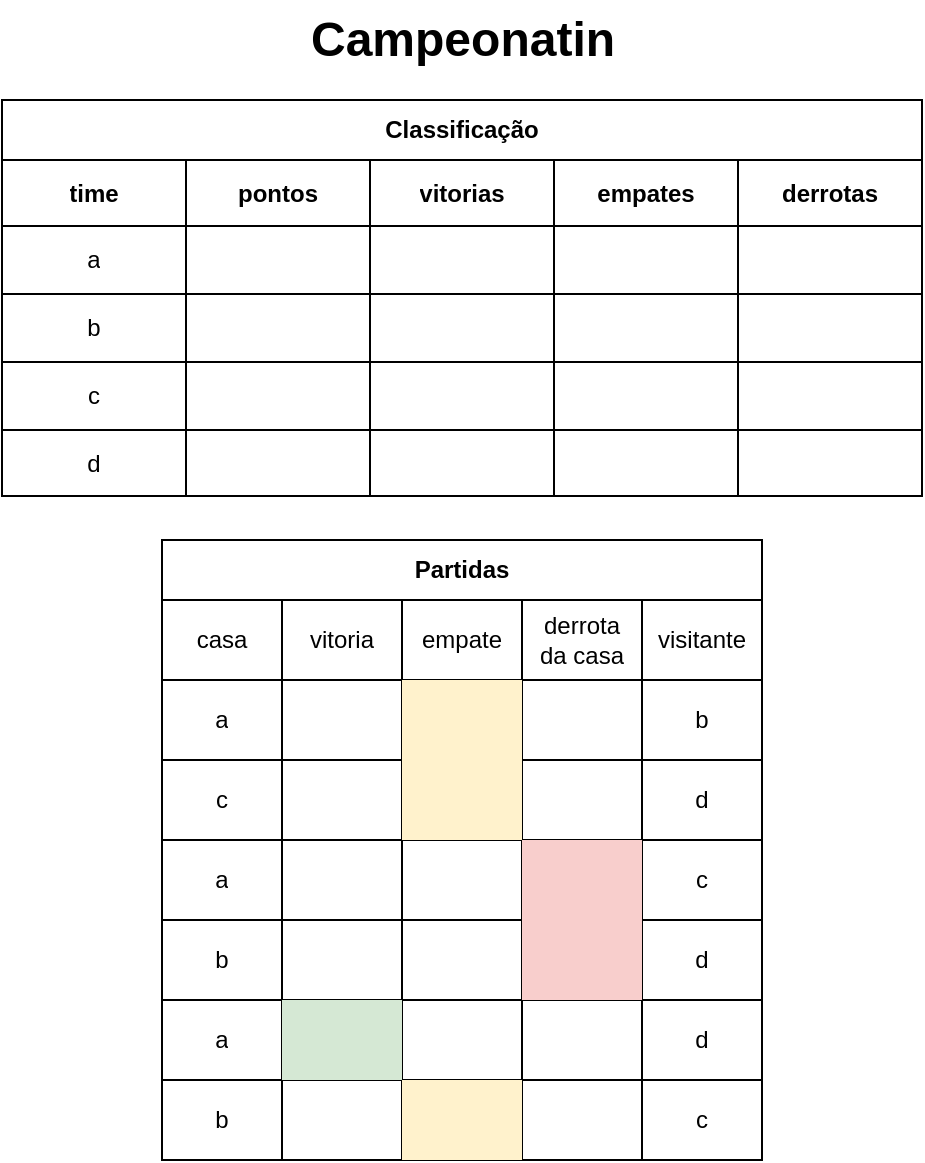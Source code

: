 <mxfile version="14.7.1" type="google"><diagram id="LW6ZiqtYep1UR57HdO0Q" name="Page-1"><mxGraphModel dx="951" dy="627" grid="1" gridSize="10" guides="1" tooltips="1" connect="1" arrows="1" fold="1" page="1" pageScale="1" pageWidth="827" pageHeight="1169" math="0" shadow="0"><root><mxCell id="0"/><mxCell id="1" parent="0"/><mxCell id="lWSjhJ28feu45KxL65Xn-2" value="Campeonatin" style="text;strokeColor=none;fillColor=none;html=1;fontSize=24;fontStyle=1;verticalAlign=middle;align=center;" vertex="1" parent="1"><mxGeometry x="350" y="20" width="100" height="40" as="geometry"/></mxCell><mxCell id="lWSjhJ28feu45KxL65Xn-17" value="Classificação" style="shape=table;html=1;whiteSpace=wrap;startSize=30;container=1;collapsible=0;childLayout=tableLayout;fontStyle=1;align=center;" vertex="1" parent="1"><mxGeometry x="170" y="70" width="460" height="198" as="geometry"/></mxCell><mxCell id="lWSjhJ28feu45KxL65Xn-18" value="" style="shape=partialRectangle;html=1;whiteSpace=wrap;collapsible=0;dropTarget=0;pointerEvents=0;fillColor=none;top=0;left=0;bottom=0;right=0;points=[[0,0.5],[1,0.5]];portConstraint=eastwest;" vertex="1" parent="lWSjhJ28feu45KxL65Xn-17"><mxGeometry y="30" width="460" height="33" as="geometry"/></mxCell><mxCell id="lWSjhJ28feu45KxL65Xn-19" value="time" style="shape=partialRectangle;html=1;whiteSpace=wrap;connectable=0;fillColor=none;top=0;left=0;bottom=0;right=0;overflow=hidden;fontStyle=1" vertex="1" parent="lWSjhJ28feu45KxL65Xn-18"><mxGeometry width="92" height="33" as="geometry"/></mxCell><mxCell id="lWSjhJ28feu45KxL65Xn-20" value="pontos" style="shape=partialRectangle;html=1;whiteSpace=wrap;connectable=0;fillColor=none;top=0;left=0;bottom=0;right=0;overflow=hidden;fontStyle=1" vertex="1" parent="lWSjhJ28feu45KxL65Xn-18"><mxGeometry x="92" width="92" height="33" as="geometry"/></mxCell><mxCell id="lWSjhJ28feu45KxL65Xn-21" value="vitorias" style="shape=partialRectangle;html=1;whiteSpace=wrap;connectable=0;fillColor=none;top=0;left=0;bottom=0;right=0;overflow=hidden;fontStyle=1" vertex="1" parent="lWSjhJ28feu45KxL65Xn-18"><mxGeometry x="184" width="92" height="33" as="geometry"/></mxCell><mxCell id="lWSjhJ28feu45KxL65Xn-115" value="empates" style="shape=partialRectangle;html=1;whiteSpace=wrap;connectable=0;fillColor=none;top=0;left=0;bottom=0;right=0;overflow=hidden;fontStyle=1" vertex="1" parent="lWSjhJ28feu45KxL65Xn-18"><mxGeometry x="276" width="92" height="33" as="geometry"/></mxCell><mxCell id="lWSjhJ28feu45KxL65Xn-30" value="derrotas" style="shape=partialRectangle;html=1;whiteSpace=wrap;connectable=0;fillColor=none;top=0;left=0;bottom=0;right=0;overflow=hidden;fontStyle=1" vertex="1" parent="lWSjhJ28feu45KxL65Xn-18"><mxGeometry x="368" width="92" height="33" as="geometry"/></mxCell><mxCell id="lWSjhJ28feu45KxL65Xn-22" value="" style="shape=partialRectangle;html=1;whiteSpace=wrap;collapsible=0;dropTarget=0;pointerEvents=0;fillColor=none;top=0;left=0;bottom=0;right=0;points=[[0,0.5],[1,0.5]];portConstraint=eastwest;" vertex="1" parent="lWSjhJ28feu45KxL65Xn-17"><mxGeometry y="63" width="460" height="34" as="geometry"/></mxCell><mxCell id="lWSjhJ28feu45KxL65Xn-23" value="a" style="shape=partialRectangle;html=1;whiteSpace=wrap;connectable=0;fillColor=none;top=0;left=0;bottom=0;right=0;overflow=hidden;" vertex="1" parent="lWSjhJ28feu45KxL65Xn-22"><mxGeometry width="92" height="34" as="geometry"/></mxCell><mxCell id="lWSjhJ28feu45KxL65Xn-24" value="" style="shape=partialRectangle;html=1;whiteSpace=wrap;connectable=0;fillColor=none;top=0;left=0;bottom=0;right=0;overflow=hidden;" vertex="1" parent="lWSjhJ28feu45KxL65Xn-22"><mxGeometry x="92" width="92" height="34" as="geometry"/></mxCell><mxCell id="lWSjhJ28feu45KxL65Xn-25" value="" style="shape=partialRectangle;html=1;whiteSpace=wrap;connectable=0;fillColor=none;top=0;left=0;bottom=0;right=0;overflow=hidden;" vertex="1" parent="lWSjhJ28feu45KxL65Xn-22"><mxGeometry x="184" width="92" height="34" as="geometry"/></mxCell><mxCell id="lWSjhJ28feu45KxL65Xn-116" style="shape=partialRectangle;html=1;whiteSpace=wrap;connectable=0;fillColor=none;top=0;left=0;bottom=0;right=0;overflow=hidden;" vertex="1" parent="lWSjhJ28feu45KxL65Xn-22"><mxGeometry x="276" width="92" height="34" as="geometry"/></mxCell><mxCell id="lWSjhJ28feu45KxL65Xn-31" value="" style="shape=partialRectangle;html=1;whiteSpace=wrap;connectable=0;fillColor=none;top=0;left=0;bottom=0;right=0;overflow=hidden;" vertex="1" parent="lWSjhJ28feu45KxL65Xn-22"><mxGeometry x="368" width="92" height="34" as="geometry"/></mxCell><mxCell id="lWSjhJ28feu45KxL65Xn-42" style="shape=partialRectangle;html=1;whiteSpace=wrap;collapsible=0;dropTarget=0;pointerEvents=0;fillColor=none;top=0;left=0;bottom=0;right=0;points=[[0,0.5],[1,0.5]];portConstraint=eastwest;" vertex="1" parent="lWSjhJ28feu45KxL65Xn-17"><mxGeometry y="97" width="460" height="34" as="geometry"/></mxCell><mxCell id="lWSjhJ28feu45KxL65Xn-43" value="b" style="shape=partialRectangle;html=1;whiteSpace=wrap;connectable=0;fillColor=none;top=0;left=0;bottom=0;right=0;overflow=hidden;" vertex="1" parent="lWSjhJ28feu45KxL65Xn-42"><mxGeometry width="92" height="34" as="geometry"/></mxCell><mxCell id="lWSjhJ28feu45KxL65Xn-44" style="shape=partialRectangle;html=1;whiteSpace=wrap;connectable=0;fillColor=none;top=0;left=0;bottom=0;right=0;overflow=hidden;" vertex="1" parent="lWSjhJ28feu45KxL65Xn-42"><mxGeometry x="92" width="92" height="34" as="geometry"/></mxCell><mxCell id="lWSjhJ28feu45KxL65Xn-45" style="shape=partialRectangle;html=1;whiteSpace=wrap;connectable=0;fillColor=none;top=0;left=0;bottom=0;right=0;overflow=hidden;" vertex="1" parent="lWSjhJ28feu45KxL65Xn-42"><mxGeometry x="184" width="92" height="34" as="geometry"/></mxCell><mxCell id="lWSjhJ28feu45KxL65Xn-117" style="shape=partialRectangle;html=1;whiteSpace=wrap;connectable=0;fillColor=none;top=0;left=0;bottom=0;right=0;overflow=hidden;" vertex="1" parent="lWSjhJ28feu45KxL65Xn-42"><mxGeometry x="276" width="92" height="34" as="geometry"/></mxCell><mxCell id="lWSjhJ28feu45KxL65Xn-46" value="" style="shape=partialRectangle;html=1;whiteSpace=wrap;connectable=0;fillColor=none;top=0;left=0;bottom=0;right=0;overflow=hidden;" vertex="1" parent="lWSjhJ28feu45KxL65Xn-42"><mxGeometry x="368" width="92" height="34" as="geometry"/></mxCell><mxCell id="lWSjhJ28feu45KxL65Xn-36" style="shape=partialRectangle;html=1;whiteSpace=wrap;collapsible=0;dropTarget=0;pointerEvents=0;fillColor=none;top=0;left=0;bottom=0;right=0;points=[[0,0.5],[1,0.5]];portConstraint=eastwest;" vertex="1" parent="lWSjhJ28feu45KxL65Xn-17"><mxGeometry y="131" width="460" height="34" as="geometry"/></mxCell><mxCell id="lWSjhJ28feu45KxL65Xn-37" value="c" style="shape=partialRectangle;html=1;whiteSpace=wrap;connectable=0;fillColor=none;top=0;left=0;bottom=0;right=0;overflow=hidden;" vertex="1" parent="lWSjhJ28feu45KxL65Xn-36"><mxGeometry width="92" height="34" as="geometry"/></mxCell><mxCell id="lWSjhJ28feu45KxL65Xn-38" value="" style="shape=partialRectangle;html=1;whiteSpace=wrap;connectable=0;fillColor=none;top=0;left=0;bottom=0;right=0;overflow=hidden;" vertex="1" parent="lWSjhJ28feu45KxL65Xn-36"><mxGeometry x="92" width="92" height="34" as="geometry"/></mxCell><mxCell id="lWSjhJ28feu45KxL65Xn-39" value="" style="shape=partialRectangle;html=1;whiteSpace=wrap;connectable=0;fillColor=none;top=0;left=0;bottom=0;right=0;overflow=hidden;" vertex="1" parent="lWSjhJ28feu45KxL65Xn-36"><mxGeometry x="184" width="92" height="34" as="geometry"/></mxCell><mxCell id="lWSjhJ28feu45KxL65Xn-118" value="" style="shape=partialRectangle;html=1;whiteSpace=wrap;connectable=0;fillColor=none;top=0;left=0;bottom=0;right=0;overflow=hidden;" vertex="1" parent="lWSjhJ28feu45KxL65Xn-36"><mxGeometry x="276" width="92" height="34" as="geometry"/></mxCell><mxCell id="lWSjhJ28feu45KxL65Xn-40" style="shape=partialRectangle;html=1;whiteSpace=wrap;connectable=0;fillColor=none;top=0;left=0;bottom=0;right=0;overflow=hidden;" vertex="1" parent="lWSjhJ28feu45KxL65Xn-36"><mxGeometry x="368" width="92" height="34" as="geometry"/></mxCell><mxCell id="lWSjhJ28feu45KxL65Xn-26" value="" style="shape=partialRectangle;html=1;whiteSpace=wrap;collapsible=0;dropTarget=0;pointerEvents=0;fillColor=none;top=0;left=0;bottom=0;right=0;points=[[0,0.5],[1,0.5]];portConstraint=eastwest;" vertex="1" parent="lWSjhJ28feu45KxL65Xn-17"><mxGeometry y="165" width="460" height="33" as="geometry"/></mxCell><mxCell id="lWSjhJ28feu45KxL65Xn-27" value="d" style="shape=partialRectangle;html=1;whiteSpace=wrap;connectable=0;fillColor=none;top=0;left=0;bottom=0;right=0;overflow=hidden;" vertex="1" parent="lWSjhJ28feu45KxL65Xn-26"><mxGeometry width="92" height="33" as="geometry"/></mxCell><mxCell id="lWSjhJ28feu45KxL65Xn-28" value="" style="shape=partialRectangle;html=1;whiteSpace=wrap;connectable=0;fillColor=none;top=0;left=0;bottom=0;right=0;overflow=hidden;" vertex="1" parent="lWSjhJ28feu45KxL65Xn-26"><mxGeometry x="92" width="92" height="33" as="geometry"/></mxCell><mxCell id="lWSjhJ28feu45KxL65Xn-29" value="" style="shape=partialRectangle;html=1;whiteSpace=wrap;connectable=0;fillColor=none;top=0;left=0;bottom=0;right=0;overflow=hidden;" vertex="1" parent="lWSjhJ28feu45KxL65Xn-26"><mxGeometry x="184" width="92" height="33" as="geometry"/></mxCell><mxCell id="lWSjhJ28feu45KxL65Xn-119" value="" style="shape=partialRectangle;html=1;whiteSpace=wrap;connectable=0;fillColor=none;top=0;left=0;bottom=0;right=0;overflow=hidden;" vertex="1" parent="lWSjhJ28feu45KxL65Xn-26"><mxGeometry x="276" width="92" height="33" as="geometry"/></mxCell><mxCell id="lWSjhJ28feu45KxL65Xn-32" style="shape=partialRectangle;html=1;whiteSpace=wrap;connectable=0;fillColor=none;top=0;left=0;bottom=0;right=0;overflow=hidden;" vertex="1" parent="lWSjhJ28feu45KxL65Xn-26"><mxGeometry x="368" width="92" height="33" as="geometry"/></mxCell><mxCell id="lWSjhJ28feu45KxL65Xn-48" value="Partidas" style="shape=table;html=1;whiteSpace=wrap;startSize=30;container=1;collapsible=0;childLayout=tableLayout;fontStyle=1;align=center;" vertex="1" parent="1"><mxGeometry x="250" y="290" width="300" height="310" as="geometry"/></mxCell><mxCell id="lWSjhJ28feu45KxL65Xn-109" style="shape=partialRectangle;html=1;whiteSpace=wrap;collapsible=0;dropTarget=0;pointerEvents=0;fillColor=none;top=0;left=0;bottom=0;right=0;points=[[0,0.5],[1,0.5]];portConstraint=eastwest;" vertex="1" parent="lWSjhJ28feu45KxL65Xn-48"><mxGeometry y="30" width="300" height="40" as="geometry"/></mxCell><mxCell id="lWSjhJ28feu45KxL65Xn-110" value="casa" style="shape=partialRectangle;html=1;whiteSpace=wrap;connectable=0;fillColor=none;top=0;left=0;bottom=0;right=0;overflow=hidden;" vertex="1" parent="lWSjhJ28feu45KxL65Xn-109"><mxGeometry width="60" height="40" as="geometry"/></mxCell><mxCell id="lWSjhJ28feu45KxL65Xn-111" value="vitoria" style="shape=partialRectangle;html=1;whiteSpace=wrap;connectable=0;fillColor=none;top=0;left=0;bottom=0;right=0;overflow=hidden;" vertex="1" parent="lWSjhJ28feu45KxL65Xn-109"><mxGeometry x="60" width="60" height="40" as="geometry"/></mxCell><mxCell id="lWSjhJ28feu45KxL65Xn-112" value="empate" style="shape=partialRectangle;html=1;whiteSpace=wrap;connectable=0;fillColor=none;top=0;left=0;bottom=0;right=0;overflow=hidden;" vertex="1" parent="lWSjhJ28feu45KxL65Xn-109"><mxGeometry x="120" width="60" height="40" as="geometry"/></mxCell><mxCell id="lWSjhJ28feu45KxL65Xn-113" value="derrota&lt;br&gt;da casa" style="shape=partialRectangle;html=1;whiteSpace=wrap;connectable=0;fillColor=none;top=0;left=0;bottom=0;right=0;overflow=hidden;" vertex="1" parent="lWSjhJ28feu45KxL65Xn-109"><mxGeometry x="180" width="60" height="40" as="geometry"/></mxCell><mxCell id="lWSjhJ28feu45KxL65Xn-114" value="visitante" style="shape=partialRectangle;html=1;whiteSpace=wrap;connectable=0;fillColor=none;top=0;left=0;bottom=0;right=0;overflow=hidden;" vertex="1" parent="lWSjhJ28feu45KxL65Xn-109"><mxGeometry x="240" width="60" height="40" as="geometry"/></mxCell><mxCell id="lWSjhJ28feu45KxL65Xn-49" value="" style="shape=partialRectangle;html=1;whiteSpace=wrap;collapsible=0;dropTarget=0;pointerEvents=0;fillColor=none;top=0;left=0;bottom=0;right=0;points=[[0,0.5],[1,0.5]];portConstraint=eastwest;" vertex="1" parent="lWSjhJ28feu45KxL65Xn-48"><mxGeometry y="70" width="300" height="40" as="geometry"/></mxCell><mxCell id="lWSjhJ28feu45KxL65Xn-50" value="a" style="shape=partialRectangle;html=1;whiteSpace=wrap;connectable=0;fillColor=none;top=0;left=0;bottom=0;right=0;overflow=hidden;" vertex="1" parent="lWSjhJ28feu45KxL65Xn-49"><mxGeometry width="60" height="40" as="geometry"/></mxCell><mxCell id="lWSjhJ28feu45KxL65Xn-51" value="" style="shape=partialRectangle;html=1;whiteSpace=wrap;connectable=0;top=0;left=0;bottom=0;right=0;overflow=hidden;strokeColor=#666666;fontColor=#333333;fillColor=none;" vertex="1" parent="lWSjhJ28feu45KxL65Xn-49"><mxGeometry x="60" width="60" height="40" as="geometry"/></mxCell><mxCell id="lWSjhJ28feu45KxL65Xn-52" value="" style="shape=partialRectangle;html=1;whiteSpace=wrap;connectable=0;fillColor=#fff2cc;top=0;left=0;bottom=0;right=0;overflow=hidden;strokeColor=#d6b656;" vertex="1" parent="lWSjhJ28feu45KxL65Xn-49"><mxGeometry x="120" width="60" height="40" as="geometry"/></mxCell><mxCell id="lWSjhJ28feu45KxL65Xn-61" style="shape=partialRectangle;html=1;whiteSpace=wrap;connectable=0;fillColor=none;top=0;left=0;bottom=0;right=0;overflow=hidden;" vertex="1" parent="lWSjhJ28feu45KxL65Xn-49"><mxGeometry x="180" width="60" height="40" as="geometry"/></mxCell><mxCell id="lWSjhJ28feu45KxL65Xn-64" value="b" style="shape=partialRectangle;html=1;whiteSpace=wrap;connectable=0;fillColor=none;top=0;left=0;bottom=0;right=0;overflow=hidden;" vertex="1" parent="lWSjhJ28feu45KxL65Xn-49"><mxGeometry x="240" width="60" height="40" as="geometry"/></mxCell><mxCell id="lWSjhJ28feu45KxL65Xn-53" value="" style="shape=partialRectangle;html=1;whiteSpace=wrap;collapsible=0;dropTarget=0;pointerEvents=0;fillColor=none;top=0;left=0;bottom=0;right=0;points=[[0,0.5],[1,0.5]];portConstraint=eastwest;" vertex="1" parent="lWSjhJ28feu45KxL65Xn-48"><mxGeometry y="110" width="300" height="40" as="geometry"/></mxCell><mxCell id="lWSjhJ28feu45KxL65Xn-54" value="c" style="shape=partialRectangle;html=1;whiteSpace=wrap;connectable=0;fillColor=none;top=0;left=0;bottom=0;right=0;overflow=hidden;" vertex="1" parent="lWSjhJ28feu45KxL65Xn-53"><mxGeometry width="60" height="40" as="geometry"/></mxCell><mxCell id="lWSjhJ28feu45KxL65Xn-55" value="" style="shape=partialRectangle;html=1;whiteSpace=wrap;connectable=0;fillColor=none;top=0;left=0;bottom=0;right=0;overflow=hidden;" vertex="1" parent="lWSjhJ28feu45KxL65Xn-53"><mxGeometry x="60" width="60" height="40" as="geometry"/></mxCell><mxCell id="lWSjhJ28feu45KxL65Xn-56" value="" style="shape=partialRectangle;html=1;whiteSpace=wrap;connectable=0;fillColor=#fff2cc;top=0;left=0;bottom=0;right=0;overflow=hidden;strokeColor=#d6b656;" vertex="1" parent="lWSjhJ28feu45KxL65Xn-53"><mxGeometry x="120" width="60" height="40" as="geometry"/></mxCell><mxCell id="lWSjhJ28feu45KxL65Xn-62" style="shape=partialRectangle;html=1;whiteSpace=wrap;connectable=0;fillColor=none;top=0;left=0;bottom=0;right=0;overflow=hidden;" vertex="1" parent="lWSjhJ28feu45KxL65Xn-53"><mxGeometry x="180" width="60" height="40" as="geometry"/></mxCell><mxCell id="lWSjhJ28feu45KxL65Xn-65" value="d" style="shape=partialRectangle;html=1;whiteSpace=wrap;connectable=0;fillColor=none;top=0;left=0;bottom=0;right=0;overflow=hidden;" vertex="1" parent="lWSjhJ28feu45KxL65Xn-53"><mxGeometry x="240" width="60" height="40" as="geometry"/></mxCell><mxCell id="lWSjhJ28feu45KxL65Xn-57" value="" style="shape=partialRectangle;html=1;whiteSpace=wrap;collapsible=0;dropTarget=0;pointerEvents=0;fillColor=none;top=0;left=0;bottom=0;right=0;points=[[0,0.5],[1,0.5]];portConstraint=eastwest;" vertex="1" parent="lWSjhJ28feu45KxL65Xn-48"><mxGeometry y="150" width="300" height="40" as="geometry"/></mxCell><mxCell id="lWSjhJ28feu45KxL65Xn-58" value="a" style="shape=partialRectangle;html=1;whiteSpace=wrap;connectable=0;fillColor=none;top=0;left=0;bottom=0;right=0;overflow=hidden;" vertex="1" parent="lWSjhJ28feu45KxL65Xn-57"><mxGeometry width="60" height="40" as="geometry"/></mxCell><mxCell id="lWSjhJ28feu45KxL65Xn-59" value="" style="shape=partialRectangle;html=1;whiteSpace=wrap;connectable=0;fillColor=none;top=0;left=0;bottom=0;right=0;overflow=hidden;" vertex="1" parent="lWSjhJ28feu45KxL65Xn-57"><mxGeometry x="60" width="60" height="40" as="geometry"/></mxCell><mxCell id="lWSjhJ28feu45KxL65Xn-60" value="" style="shape=partialRectangle;html=1;whiteSpace=wrap;connectable=0;fillColor=none;top=0;left=0;bottom=0;right=0;overflow=hidden;" vertex="1" parent="lWSjhJ28feu45KxL65Xn-57"><mxGeometry x="120" width="60" height="40" as="geometry"/></mxCell><mxCell id="lWSjhJ28feu45KxL65Xn-63" style="shape=partialRectangle;html=1;whiteSpace=wrap;connectable=0;fillColor=#f8cecc;top=0;left=0;bottom=0;right=0;overflow=hidden;strokeColor=#b85450;" vertex="1" parent="lWSjhJ28feu45KxL65Xn-57"><mxGeometry x="180" width="60" height="40" as="geometry"/></mxCell><mxCell id="lWSjhJ28feu45KxL65Xn-66" value="c" style="shape=partialRectangle;html=1;whiteSpace=wrap;connectable=0;fillColor=none;top=0;left=0;bottom=0;right=0;overflow=hidden;" vertex="1" parent="lWSjhJ28feu45KxL65Xn-57"><mxGeometry x="240" width="60" height="40" as="geometry"/></mxCell><mxCell id="lWSjhJ28feu45KxL65Xn-103" style="shape=partialRectangle;html=1;whiteSpace=wrap;collapsible=0;dropTarget=0;pointerEvents=0;fillColor=none;top=0;left=0;bottom=0;right=0;points=[[0,0.5],[1,0.5]];portConstraint=eastwest;" vertex="1" parent="lWSjhJ28feu45KxL65Xn-48"><mxGeometry y="190" width="300" height="40" as="geometry"/></mxCell><mxCell id="lWSjhJ28feu45KxL65Xn-104" value="b" style="shape=partialRectangle;html=1;whiteSpace=wrap;connectable=0;fillColor=none;top=0;left=0;bottom=0;right=0;overflow=hidden;" vertex="1" parent="lWSjhJ28feu45KxL65Xn-103"><mxGeometry width="60" height="40" as="geometry"/></mxCell><mxCell id="lWSjhJ28feu45KxL65Xn-105" style="shape=partialRectangle;html=1;whiteSpace=wrap;connectable=0;fillColor=none;top=0;left=0;bottom=0;right=0;overflow=hidden;" vertex="1" parent="lWSjhJ28feu45KxL65Xn-103"><mxGeometry x="60" width="60" height="40" as="geometry"/></mxCell><mxCell id="lWSjhJ28feu45KxL65Xn-106" style="shape=partialRectangle;html=1;whiteSpace=wrap;connectable=0;fillColor=none;top=0;left=0;bottom=0;right=0;overflow=hidden;" vertex="1" parent="lWSjhJ28feu45KxL65Xn-103"><mxGeometry x="120" width="60" height="40" as="geometry"/></mxCell><mxCell id="lWSjhJ28feu45KxL65Xn-107" style="shape=partialRectangle;html=1;whiteSpace=wrap;connectable=0;fillColor=#f8cecc;top=0;left=0;bottom=0;right=0;overflow=hidden;strokeColor=#b85450;" vertex="1" parent="lWSjhJ28feu45KxL65Xn-103"><mxGeometry x="180" width="60" height="40" as="geometry"/></mxCell><mxCell id="lWSjhJ28feu45KxL65Xn-108" value="d" style="shape=partialRectangle;html=1;whiteSpace=wrap;connectable=0;fillColor=none;top=0;left=0;bottom=0;right=0;overflow=hidden;" vertex="1" parent="lWSjhJ28feu45KxL65Xn-103"><mxGeometry x="240" width="60" height="40" as="geometry"/></mxCell><mxCell id="lWSjhJ28feu45KxL65Xn-97" style="shape=partialRectangle;html=1;whiteSpace=wrap;collapsible=0;dropTarget=0;pointerEvents=0;fillColor=none;top=0;left=0;bottom=0;right=0;points=[[0,0.5],[1,0.5]];portConstraint=eastwest;" vertex="1" parent="lWSjhJ28feu45KxL65Xn-48"><mxGeometry y="230" width="300" height="40" as="geometry"/></mxCell><mxCell id="lWSjhJ28feu45KxL65Xn-98" value="a" style="shape=partialRectangle;html=1;whiteSpace=wrap;connectable=0;fillColor=none;top=0;left=0;bottom=0;right=0;overflow=hidden;" vertex="1" parent="lWSjhJ28feu45KxL65Xn-97"><mxGeometry width="60" height="40" as="geometry"/></mxCell><mxCell id="lWSjhJ28feu45KxL65Xn-99" style="shape=partialRectangle;html=1;whiteSpace=wrap;connectable=0;fillColor=#d5e8d4;top=0;left=0;bottom=0;right=0;overflow=hidden;strokeColor=#82b366;" vertex="1" parent="lWSjhJ28feu45KxL65Xn-97"><mxGeometry x="60" width="60" height="40" as="geometry"/></mxCell><mxCell id="lWSjhJ28feu45KxL65Xn-100" style="shape=partialRectangle;html=1;whiteSpace=wrap;connectable=0;fillColor=none;top=0;left=0;bottom=0;right=0;overflow=hidden;" vertex="1" parent="lWSjhJ28feu45KxL65Xn-97"><mxGeometry x="120" width="60" height="40" as="geometry"/></mxCell><mxCell id="lWSjhJ28feu45KxL65Xn-101" style="shape=partialRectangle;html=1;whiteSpace=wrap;connectable=0;fillColor=none;top=0;left=0;bottom=0;right=0;overflow=hidden;" vertex="1" parent="lWSjhJ28feu45KxL65Xn-97"><mxGeometry x="180" width="60" height="40" as="geometry"/></mxCell><mxCell id="lWSjhJ28feu45KxL65Xn-102" value="d" style="shape=partialRectangle;html=1;whiteSpace=wrap;connectable=0;fillColor=none;top=0;left=0;bottom=0;right=0;overflow=hidden;" vertex="1" parent="lWSjhJ28feu45KxL65Xn-97"><mxGeometry x="240" width="60" height="40" as="geometry"/></mxCell><mxCell id="lWSjhJ28feu45KxL65Xn-91" style="shape=partialRectangle;html=1;whiteSpace=wrap;collapsible=0;dropTarget=0;pointerEvents=0;fillColor=none;top=0;left=0;bottom=0;right=0;points=[[0,0.5],[1,0.5]];portConstraint=eastwest;" vertex="1" parent="lWSjhJ28feu45KxL65Xn-48"><mxGeometry y="270" width="300" height="40" as="geometry"/></mxCell><mxCell id="lWSjhJ28feu45KxL65Xn-92" value="b" style="shape=partialRectangle;html=1;whiteSpace=wrap;connectable=0;fillColor=none;top=0;left=0;bottom=0;right=0;overflow=hidden;" vertex="1" parent="lWSjhJ28feu45KxL65Xn-91"><mxGeometry width="60" height="40" as="geometry"/></mxCell><mxCell id="lWSjhJ28feu45KxL65Xn-93" style="shape=partialRectangle;html=1;whiteSpace=wrap;connectable=0;fillColor=none;top=0;left=0;bottom=0;right=0;overflow=hidden;" vertex="1" parent="lWSjhJ28feu45KxL65Xn-91"><mxGeometry x="60" width="60" height="40" as="geometry"/></mxCell><mxCell id="lWSjhJ28feu45KxL65Xn-94" style="shape=partialRectangle;html=1;whiteSpace=wrap;connectable=0;fillColor=#fff2cc;top=0;left=0;bottom=0;right=0;overflow=hidden;strokeColor=#d6b656;" vertex="1" parent="lWSjhJ28feu45KxL65Xn-91"><mxGeometry x="120" width="60" height="40" as="geometry"/></mxCell><mxCell id="lWSjhJ28feu45KxL65Xn-95" style="shape=partialRectangle;html=1;whiteSpace=wrap;connectable=0;fillColor=none;top=0;left=0;bottom=0;right=0;overflow=hidden;" vertex="1" parent="lWSjhJ28feu45KxL65Xn-91"><mxGeometry x="180" width="60" height="40" as="geometry"/></mxCell><mxCell id="lWSjhJ28feu45KxL65Xn-96" value="c" style="shape=partialRectangle;html=1;whiteSpace=wrap;connectable=0;fillColor=none;top=0;left=0;bottom=0;right=0;overflow=hidden;" vertex="1" parent="lWSjhJ28feu45KxL65Xn-91"><mxGeometry x="240" width="60" height="40" as="geometry"/></mxCell></root></mxGraphModel></diagram></mxfile>
